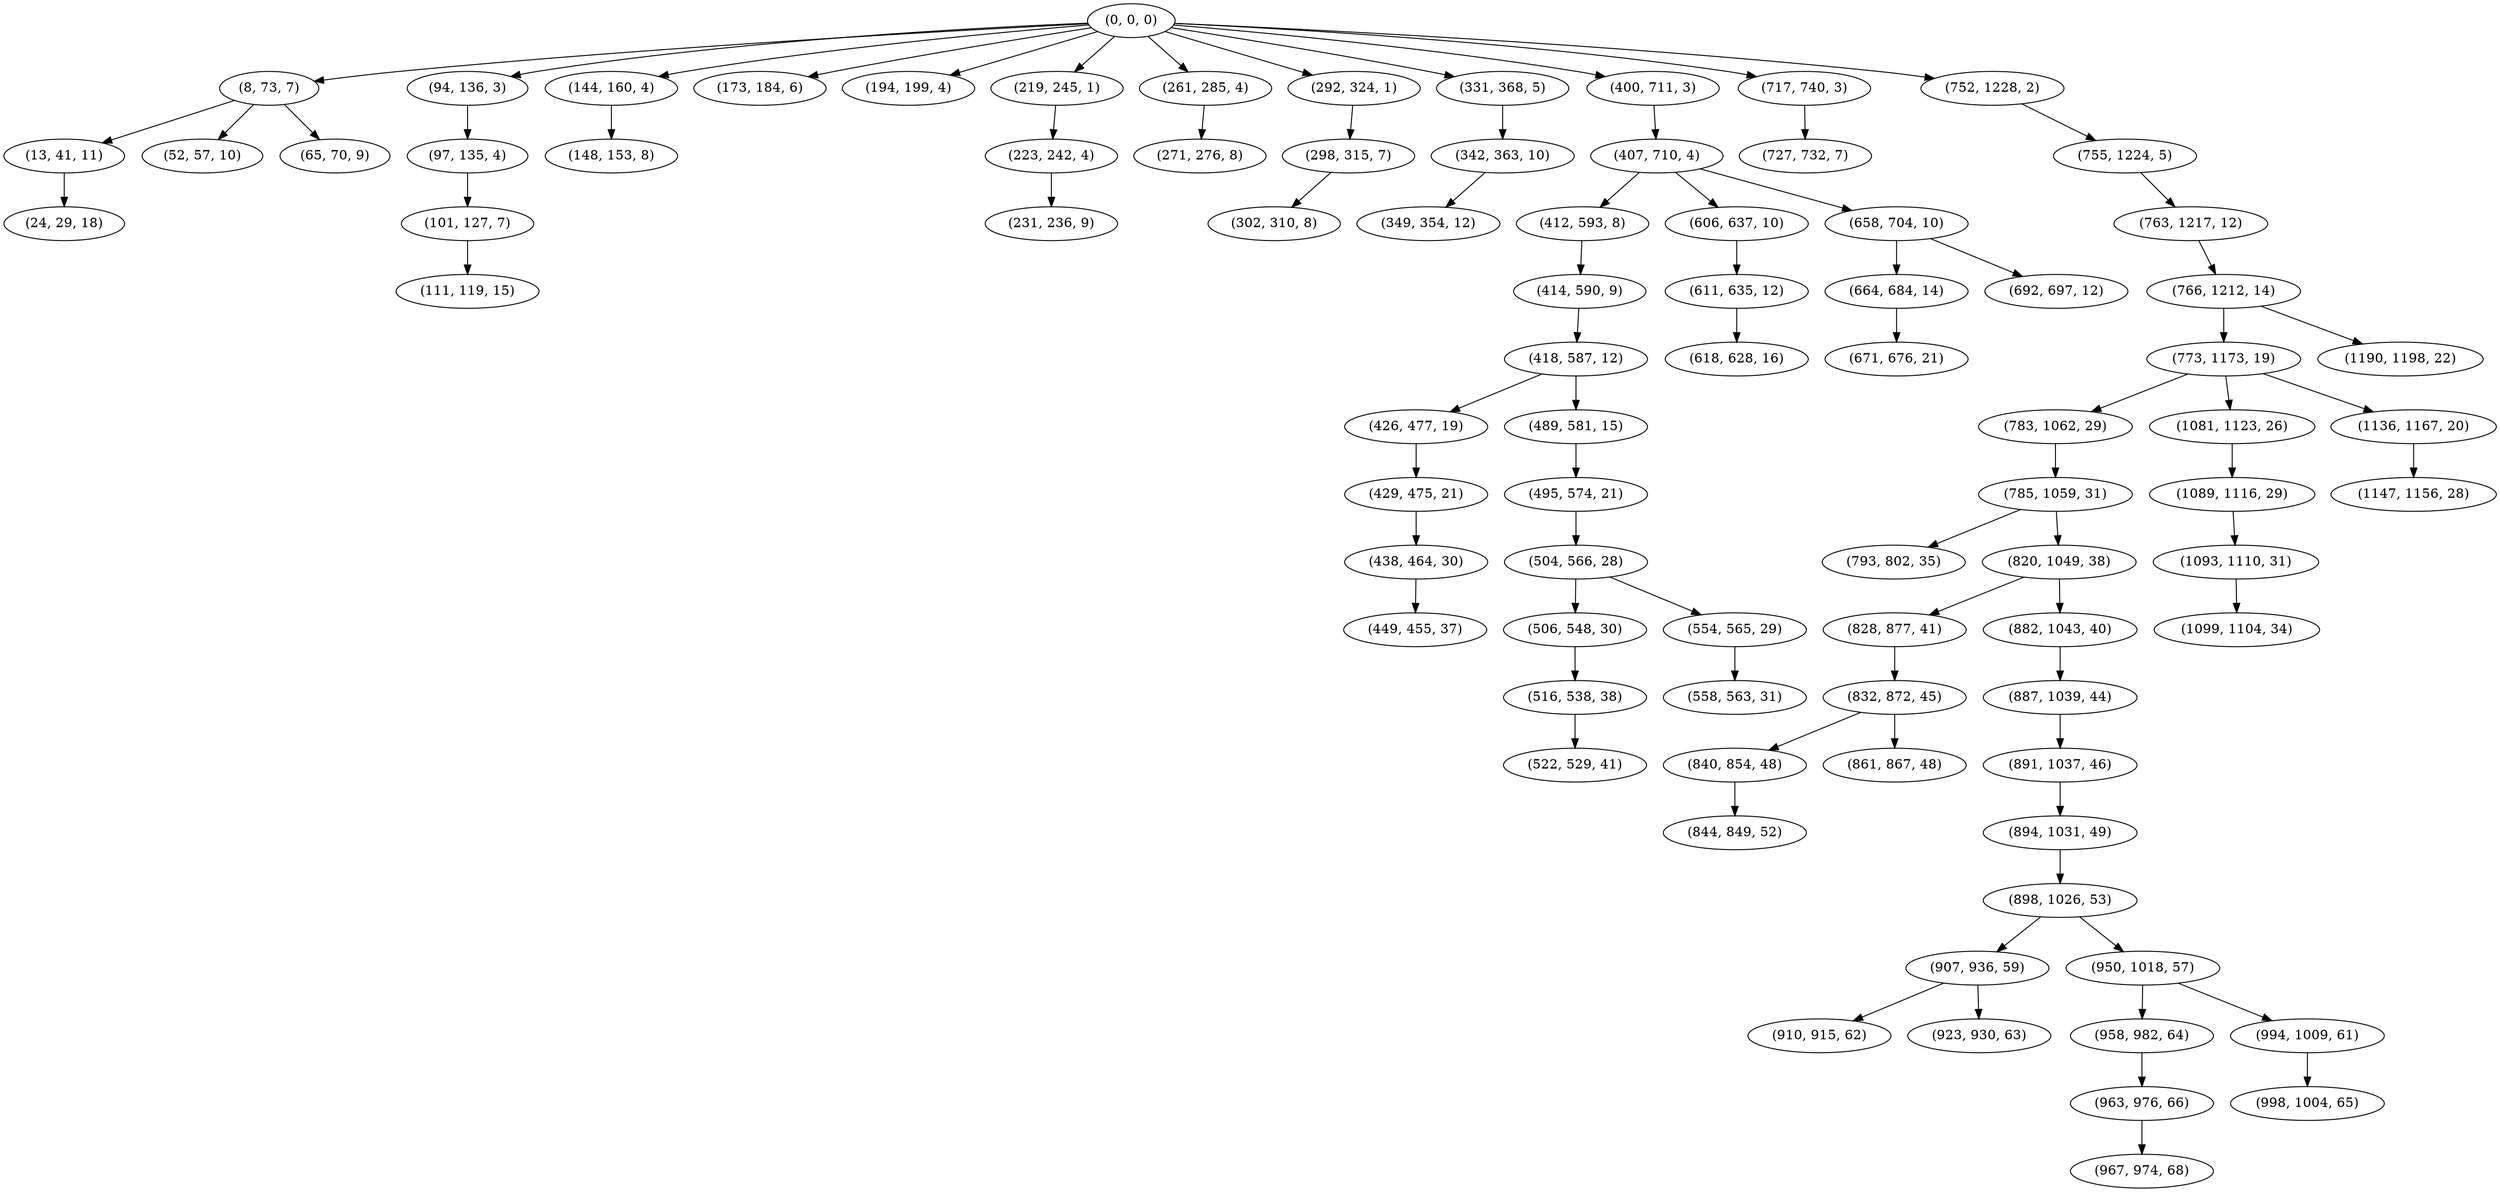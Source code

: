 digraph tree {
    "(0, 0, 0)";
    "(8, 73, 7)";
    "(13, 41, 11)";
    "(24, 29, 18)";
    "(52, 57, 10)";
    "(65, 70, 9)";
    "(94, 136, 3)";
    "(97, 135, 4)";
    "(101, 127, 7)";
    "(111, 119, 15)";
    "(144, 160, 4)";
    "(148, 153, 8)";
    "(173, 184, 6)";
    "(194, 199, 4)";
    "(219, 245, 1)";
    "(223, 242, 4)";
    "(231, 236, 9)";
    "(261, 285, 4)";
    "(271, 276, 8)";
    "(292, 324, 1)";
    "(298, 315, 7)";
    "(302, 310, 8)";
    "(331, 368, 5)";
    "(342, 363, 10)";
    "(349, 354, 12)";
    "(400, 711, 3)";
    "(407, 710, 4)";
    "(412, 593, 8)";
    "(414, 590, 9)";
    "(418, 587, 12)";
    "(426, 477, 19)";
    "(429, 475, 21)";
    "(438, 464, 30)";
    "(449, 455, 37)";
    "(489, 581, 15)";
    "(495, 574, 21)";
    "(504, 566, 28)";
    "(506, 548, 30)";
    "(516, 538, 38)";
    "(522, 529, 41)";
    "(554, 565, 29)";
    "(558, 563, 31)";
    "(606, 637, 10)";
    "(611, 635, 12)";
    "(618, 628, 16)";
    "(658, 704, 10)";
    "(664, 684, 14)";
    "(671, 676, 21)";
    "(692, 697, 12)";
    "(717, 740, 3)";
    "(727, 732, 7)";
    "(752, 1228, 2)";
    "(755, 1224, 5)";
    "(763, 1217, 12)";
    "(766, 1212, 14)";
    "(773, 1173, 19)";
    "(783, 1062, 29)";
    "(785, 1059, 31)";
    "(793, 802, 35)";
    "(820, 1049, 38)";
    "(828, 877, 41)";
    "(832, 872, 45)";
    "(840, 854, 48)";
    "(844, 849, 52)";
    "(861, 867, 48)";
    "(882, 1043, 40)";
    "(887, 1039, 44)";
    "(891, 1037, 46)";
    "(894, 1031, 49)";
    "(898, 1026, 53)";
    "(907, 936, 59)";
    "(910, 915, 62)";
    "(923, 930, 63)";
    "(950, 1018, 57)";
    "(958, 982, 64)";
    "(963, 976, 66)";
    "(967, 974, 68)";
    "(994, 1009, 61)";
    "(998, 1004, 65)";
    "(1081, 1123, 26)";
    "(1089, 1116, 29)";
    "(1093, 1110, 31)";
    "(1099, 1104, 34)";
    "(1136, 1167, 20)";
    "(1147, 1156, 28)";
    "(1190, 1198, 22)";
    "(0, 0, 0)" -> "(8, 73, 7)";
    "(0, 0, 0)" -> "(94, 136, 3)";
    "(0, 0, 0)" -> "(144, 160, 4)";
    "(0, 0, 0)" -> "(173, 184, 6)";
    "(0, 0, 0)" -> "(194, 199, 4)";
    "(0, 0, 0)" -> "(219, 245, 1)";
    "(0, 0, 0)" -> "(261, 285, 4)";
    "(0, 0, 0)" -> "(292, 324, 1)";
    "(0, 0, 0)" -> "(331, 368, 5)";
    "(0, 0, 0)" -> "(400, 711, 3)";
    "(0, 0, 0)" -> "(717, 740, 3)";
    "(0, 0, 0)" -> "(752, 1228, 2)";
    "(8, 73, 7)" -> "(13, 41, 11)";
    "(8, 73, 7)" -> "(52, 57, 10)";
    "(8, 73, 7)" -> "(65, 70, 9)";
    "(13, 41, 11)" -> "(24, 29, 18)";
    "(94, 136, 3)" -> "(97, 135, 4)";
    "(97, 135, 4)" -> "(101, 127, 7)";
    "(101, 127, 7)" -> "(111, 119, 15)";
    "(144, 160, 4)" -> "(148, 153, 8)";
    "(219, 245, 1)" -> "(223, 242, 4)";
    "(223, 242, 4)" -> "(231, 236, 9)";
    "(261, 285, 4)" -> "(271, 276, 8)";
    "(292, 324, 1)" -> "(298, 315, 7)";
    "(298, 315, 7)" -> "(302, 310, 8)";
    "(331, 368, 5)" -> "(342, 363, 10)";
    "(342, 363, 10)" -> "(349, 354, 12)";
    "(400, 711, 3)" -> "(407, 710, 4)";
    "(407, 710, 4)" -> "(412, 593, 8)";
    "(407, 710, 4)" -> "(606, 637, 10)";
    "(407, 710, 4)" -> "(658, 704, 10)";
    "(412, 593, 8)" -> "(414, 590, 9)";
    "(414, 590, 9)" -> "(418, 587, 12)";
    "(418, 587, 12)" -> "(426, 477, 19)";
    "(418, 587, 12)" -> "(489, 581, 15)";
    "(426, 477, 19)" -> "(429, 475, 21)";
    "(429, 475, 21)" -> "(438, 464, 30)";
    "(438, 464, 30)" -> "(449, 455, 37)";
    "(489, 581, 15)" -> "(495, 574, 21)";
    "(495, 574, 21)" -> "(504, 566, 28)";
    "(504, 566, 28)" -> "(506, 548, 30)";
    "(504, 566, 28)" -> "(554, 565, 29)";
    "(506, 548, 30)" -> "(516, 538, 38)";
    "(516, 538, 38)" -> "(522, 529, 41)";
    "(554, 565, 29)" -> "(558, 563, 31)";
    "(606, 637, 10)" -> "(611, 635, 12)";
    "(611, 635, 12)" -> "(618, 628, 16)";
    "(658, 704, 10)" -> "(664, 684, 14)";
    "(658, 704, 10)" -> "(692, 697, 12)";
    "(664, 684, 14)" -> "(671, 676, 21)";
    "(717, 740, 3)" -> "(727, 732, 7)";
    "(752, 1228, 2)" -> "(755, 1224, 5)";
    "(755, 1224, 5)" -> "(763, 1217, 12)";
    "(763, 1217, 12)" -> "(766, 1212, 14)";
    "(766, 1212, 14)" -> "(773, 1173, 19)";
    "(766, 1212, 14)" -> "(1190, 1198, 22)";
    "(773, 1173, 19)" -> "(783, 1062, 29)";
    "(773, 1173, 19)" -> "(1081, 1123, 26)";
    "(773, 1173, 19)" -> "(1136, 1167, 20)";
    "(783, 1062, 29)" -> "(785, 1059, 31)";
    "(785, 1059, 31)" -> "(793, 802, 35)";
    "(785, 1059, 31)" -> "(820, 1049, 38)";
    "(820, 1049, 38)" -> "(828, 877, 41)";
    "(820, 1049, 38)" -> "(882, 1043, 40)";
    "(828, 877, 41)" -> "(832, 872, 45)";
    "(832, 872, 45)" -> "(840, 854, 48)";
    "(832, 872, 45)" -> "(861, 867, 48)";
    "(840, 854, 48)" -> "(844, 849, 52)";
    "(882, 1043, 40)" -> "(887, 1039, 44)";
    "(887, 1039, 44)" -> "(891, 1037, 46)";
    "(891, 1037, 46)" -> "(894, 1031, 49)";
    "(894, 1031, 49)" -> "(898, 1026, 53)";
    "(898, 1026, 53)" -> "(907, 936, 59)";
    "(898, 1026, 53)" -> "(950, 1018, 57)";
    "(907, 936, 59)" -> "(910, 915, 62)";
    "(907, 936, 59)" -> "(923, 930, 63)";
    "(950, 1018, 57)" -> "(958, 982, 64)";
    "(950, 1018, 57)" -> "(994, 1009, 61)";
    "(958, 982, 64)" -> "(963, 976, 66)";
    "(963, 976, 66)" -> "(967, 974, 68)";
    "(994, 1009, 61)" -> "(998, 1004, 65)";
    "(1081, 1123, 26)" -> "(1089, 1116, 29)";
    "(1089, 1116, 29)" -> "(1093, 1110, 31)";
    "(1093, 1110, 31)" -> "(1099, 1104, 34)";
    "(1136, 1167, 20)" -> "(1147, 1156, 28)";
}

